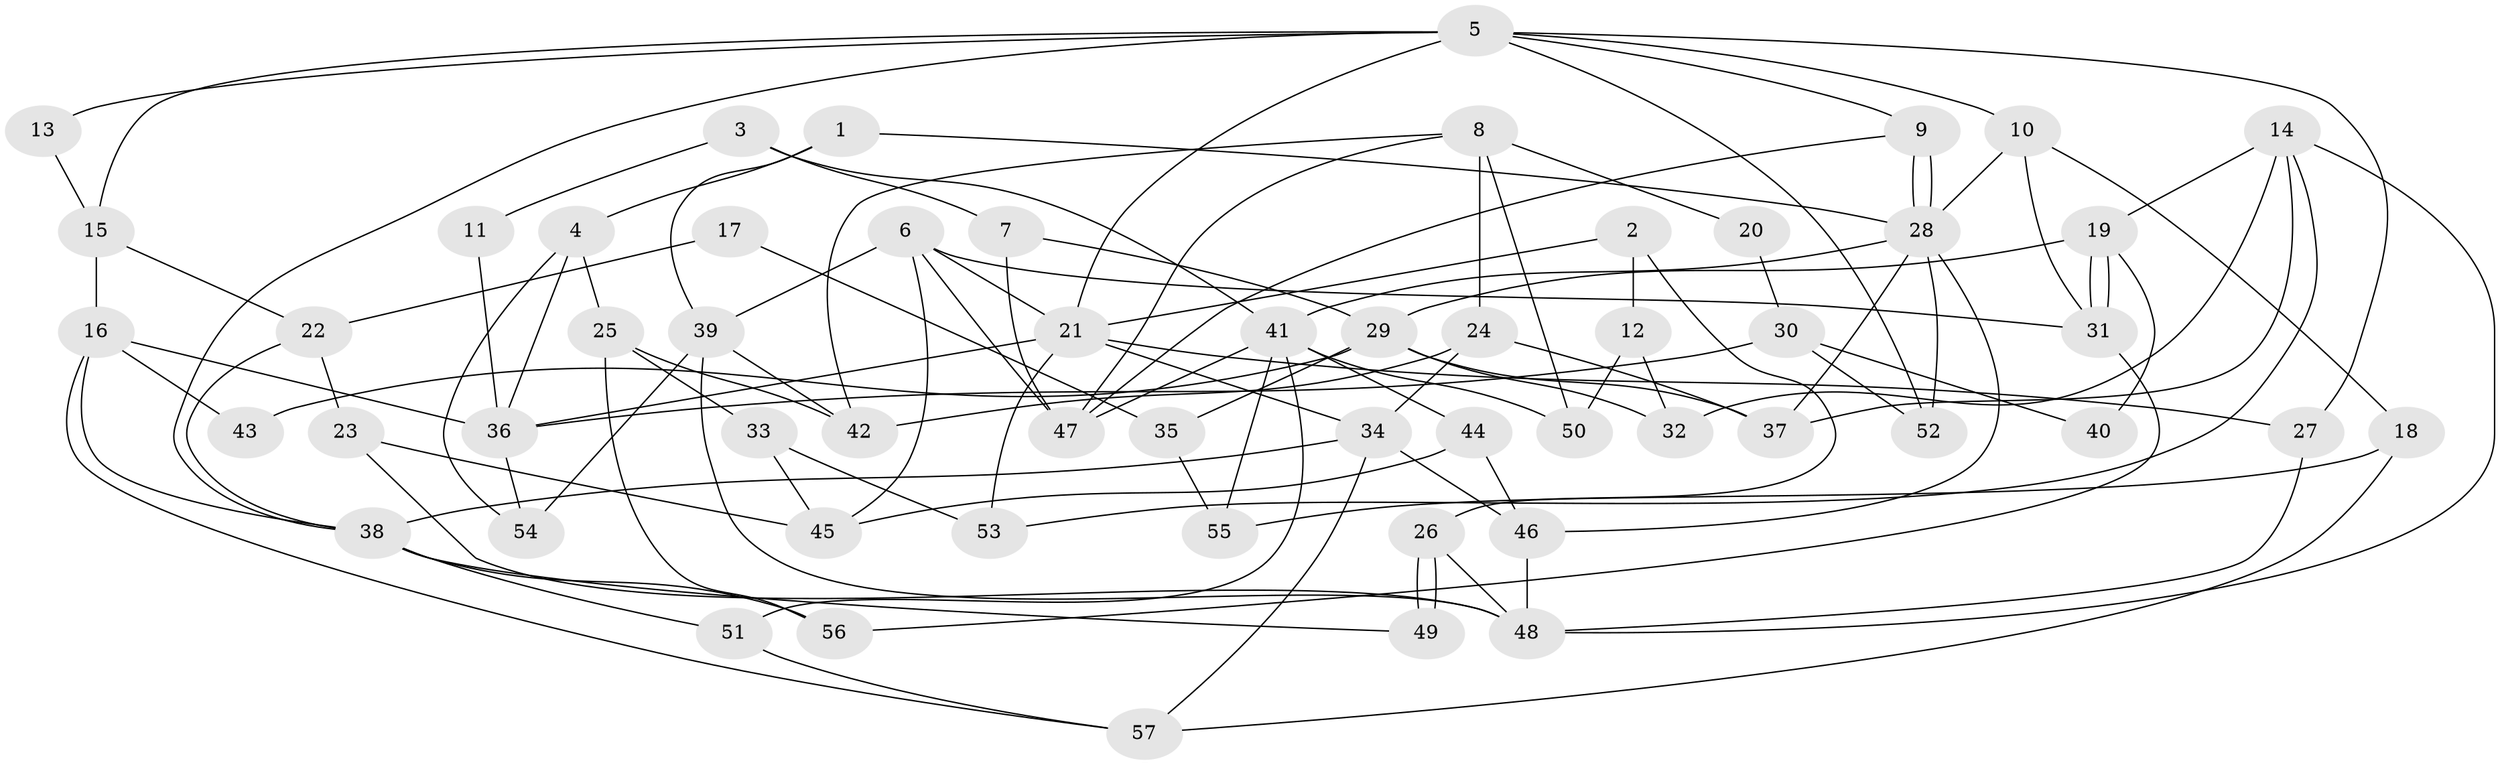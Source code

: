// coarse degree distribution, {7: 0.045454545454545456, 4: 0.2727272727272727, 6: 0.18181818181818182, 11: 0.045454545454545456, 2: 0.09090909090909091, 8: 0.09090909090909091, 3: 0.13636363636363635, 5: 0.09090909090909091, 9: 0.045454545454545456}
// Generated by graph-tools (version 1.1) at 2025/18/03/04/25 18:18:44]
// undirected, 57 vertices, 114 edges
graph export_dot {
graph [start="1"]
  node [color=gray90,style=filled];
  1;
  2;
  3;
  4;
  5;
  6;
  7;
  8;
  9;
  10;
  11;
  12;
  13;
  14;
  15;
  16;
  17;
  18;
  19;
  20;
  21;
  22;
  23;
  24;
  25;
  26;
  27;
  28;
  29;
  30;
  31;
  32;
  33;
  34;
  35;
  36;
  37;
  38;
  39;
  40;
  41;
  42;
  43;
  44;
  45;
  46;
  47;
  48;
  49;
  50;
  51;
  52;
  53;
  54;
  55;
  56;
  57;
  1 -- 4;
  1 -- 28;
  1 -- 39;
  2 -- 21;
  2 -- 26;
  2 -- 12;
  3 -- 7;
  3 -- 41;
  3 -- 11;
  4 -- 25;
  4 -- 54;
  4 -- 36;
  5 -- 21;
  5 -- 38;
  5 -- 9;
  5 -- 10;
  5 -- 13;
  5 -- 15;
  5 -- 27;
  5 -- 52;
  6 -- 45;
  6 -- 21;
  6 -- 31;
  6 -- 39;
  6 -- 47;
  7 -- 47;
  7 -- 29;
  8 -- 47;
  8 -- 42;
  8 -- 20;
  8 -- 24;
  8 -- 50;
  9 -- 28;
  9 -- 28;
  9 -- 47;
  10 -- 31;
  10 -- 18;
  10 -- 28;
  11 -- 36;
  12 -- 50;
  12 -- 32;
  13 -- 15;
  14 -- 32;
  14 -- 48;
  14 -- 19;
  14 -- 37;
  14 -- 53;
  15 -- 16;
  15 -- 22;
  16 -- 36;
  16 -- 57;
  16 -- 38;
  16 -- 43;
  17 -- 22;
  17 -- 35;
  18 -- 57;
  18 -- 55;
  19 -- 31;
  19 -- 31;
  19 -- 29;
  19 -- 40;
  20 -- 30;
  21 -- 53;
  21 -- 34;
  21 -- 27;
  21 -- 36;
  22 -- 38;
  22 -- 23;
  23 -- 48;
  23 -- 45;
  24 -- 37;
  24 -- 34;
  24 -- 42;
  25 -- 56;
  25 -- 42;
  25 -- 33;
  26 -- 48;
  26 -- 49;
  26 -- 49;
  27 -- 48;
  28 -- 37;
  28 -- 41;
  28 -- 46;
  28 -- 52;
  29 -- 37;
  29 -- 32;
  29 -- 35;
  29 -- 43;
  30 -- 52;
  30 -- 36;
  30 -- 40;
  31 -- 56;
  33 -- 45;
  33 -- 53;
  34 -- 46;
  34 -- 38;
  34 -- 57;
  35 -- 55;
  36 -- 54;
  38 -- 49;
  38 -- 51;
  38 -- 56;
  39 -- 42;
  39 -- 48;
  39 -- 54;
  41 -- 47;
  41 -- 44;
  41 -- 50;
  41 -- 51;
  41 -- 55;
  44 -- 46;
  44 -- 45;
  46 -- 48;
  51 -- 57;
}
